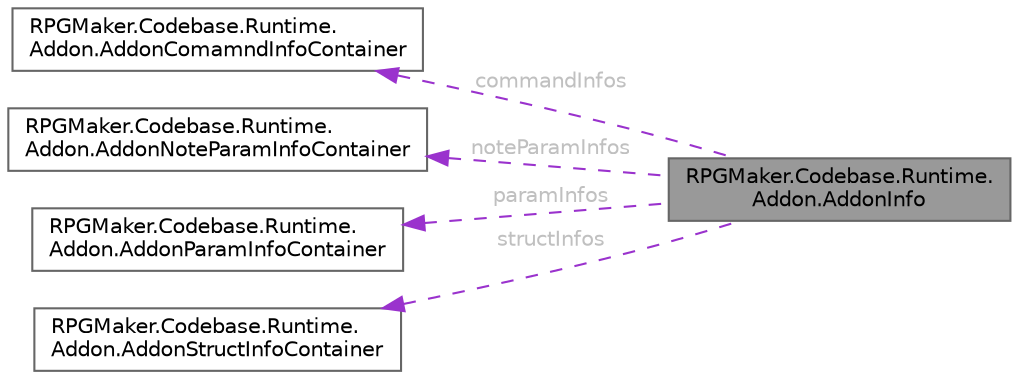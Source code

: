 digraph "RPGMaker.Codebase.Runtime.Addon.AddonInfo"
{
 // LATEX_PDF_SIZE
  bgcolor="transparent";
  edge [fontname=Helvetica,fontsize=10,labelfontname=Helvetica,labelfontsize=10];
  node [fontname=Helvetica,fontsize=10,shape=box,height=0.2,width=0.4];
  rankdir="LR";
  Node1 [id="Node000001",label="RPGMaker.Codebase.Runtime.\lAddon.AddonInfo",height=0.2,width=0.4,color="gray40", fillcolor="grey60", style="filled", fontcolor="black",tooltip="アドオン情報"];
  Node2 -> Node1 [id="edge1_Node000001_Node000002",dir="back",color="darkorchid3",style="dashed",tooltip=" ",label=" commandInfos",fontcolor="grey" ];
  Node2 [id="Node000002",label="RPGMaker.Codebase.Runtime.\lAddon.AddonComamndInfoContainer",height=0.2,width=0.4,color="gray40", fillcolor="white", style="filled",URL="$d0/d15/class_r_p_g_maker_1_1_codebase_1_1_runtime_1_1_addon_1_1_addon_comamnd_info_container.html",tooltip="アドオン・コマンド情報コンテナー"];
  Node3 -> Node1 [id="edge2_Node000001_Node000003",dir="back",color="darkorchid3",style="dashed",tooltip=" ",label=" noteParamInfos",fontcolor="grey" ];
  Node3 [id="Node000003",label="RPGMaker.Codebase.Runtime.\lAddon.AddonNoteParamInfoContainer",height=0.2,width=0.4,color="gray40", fillcolor="white", style="filled",URL="$d2/d0a/class_r_p_g_maker_1_1_codebase_1_1_runtime_1_1_addon_1_1_addon_note_param_info_container.html",tooltip="アドオン・ノート引数情報コンテナー"];
  Node4 -> Node1 [id="edge3_Node000001_Node000004",dir="back",color="darkorchid3",style="dashed",tooltip=" ",label=" paramInfos",fontcolor="grey" ];
  Node4 [id="Node000004",label="RPGMaker.Codebase.Runtime.\lAddon.AddonParamInfoContainer",height=0.2,width=0.4,color="gray40", fillcolor="white", style="filled",URL="$d3/d9c/class_r_p_g_maker_1_1_codebase_1_1_runtime_1_1_addon_1_1_addon_param_info_container.html",tooltip="アドオン引数情報コンテナー"];
  Node5 -> Node1 [id="edge4_Node000001_Node000005",dir="back",color="darkorchid3",style="dashed",tooltip=" ",label=" structInfos",fontcolor="grey" ];
  Node5 [id="Node000005",label="RPGMaker.Codebase.Runtime.\lAddon.AddonStructInfoContainer",height=0.2,width=0.4,color="gray40", fillcolor="white", style="filled",URL="$de/ddc/class_r_p_g_maker_1_1_codebase_1_1_runtime_1_1_addon_1_1_addon_struct_info_container.html",tooltip="アドオン構造体情報コンテナー"];
}
